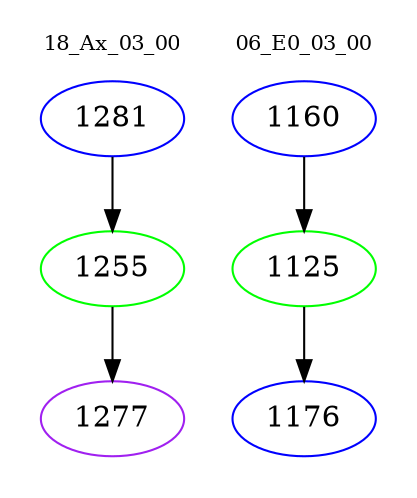 digraph{
subgraph cluster_0 {
color = white
label = "18_Ax_03_00";
fontsize=10;
T0_1281 [label="1281", color="blue"]
T0_1281 -> T0_1255 [color="black"]
T0_1255 [label="1255", color="green"]
T0_1255 -> T0_1277 [color="black"]
T0_1277 [label="1277", color="purple"]
}
subgraph cluster_1 {
color = white
label = "06_E0_03_00";
fontsize=10;
T1_1160 [label="1160", color="blue"]
T1_1160 -> T1_1125 [color="black"]
T1_1125 [label="1125", color="green"]
T1_1125 -> T1_1176 [color="black"]
T1_1176 [label="1176", color="blue"]
}
}
